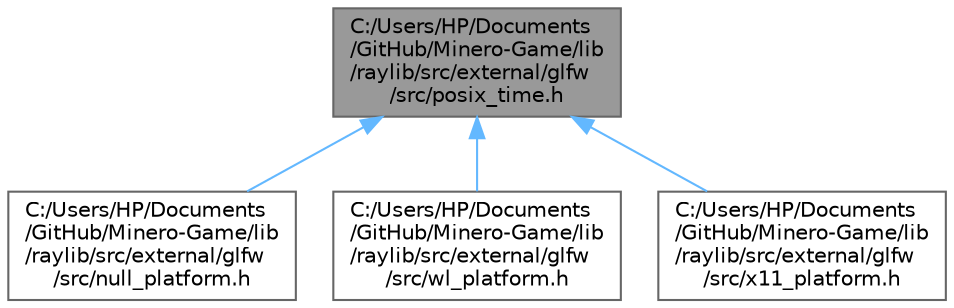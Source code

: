 digraph "C:/Users/HP/Documents/GitHub/Minero-Game/lib/raylib/src/external/glfw/src/posix_time.h"
{
 // LATEX_PDF_SIZE
  bgcolor="transparent";
  edge [fontname=Helvetica,fontsize=10,labelfontname=Helvetica,labelfontsize=10];
  node [fontname=Helvetica,fontsize=10,shape=box,height=0.2,width=0.4];
  Node1 [id="Node000001",label="C:/Users/HP/Documents\l/GitHub/Minero-Game/lib\l/raylib/src/external/glfw\l/src/posix_time.h",height=0.2,width=0.4,color="gray40", fillcolor="grey60", style="filled", fontcolor="black",tooltip=" "];
  Node1 -> Node2 [id="edge4_Node000001_Node000002",dir="back",color="steelblue1",style="solid",tooltip=" "];
  Node2 [id="Node000002",label="C:/Users/HP/Documents\l/GitHub/Minero-Game/lib\l/raylib/src/external/glfw\l/src/null_platform.h",height=0.2,width=0.4,color="grey40", fillcolor="white", style="filled",URL="$lib_2raylib_2src_2external_2glfw_2src_2null__platform_8h.html",tooltip=" "];
  Node1 -> Node3 [id="edge5_Node000001_Node000003",dir="back",color="steelblue1",style="solid",tooltip=" "];
  Node3 [id="Node000003",label="C:/Users/HP/Documents\l/GitHub/Minero-Game/lib\l/raylib/src/external/glfw\l/src/wl_platform.h",height=0.2,width=0.4,color="grey40", fillcolor="white", style="filled",URL="$lib_2raylib_2src_2external_2glfw_2src_2wl__platform_8h.html",tooltip=" "];
  Node1 -> Node4 [id="edge6_Node000001_Node000004",dir="back",color="steelblue1",style="solid",tooltip=" "];
  Node4 [id="Node000004",label="C:/Users/HP/Documents\l/GitHub/Minero-Game/lib\l/raylib/src/external/glfw\l/src/x11_platform.h",height=0.2,width=0.4,color="grey40", fillcolor="white", style="filled",URL="$lib_2raylib_2src_2external_2glfw_2src_2x11__platform_8h.html",tooltip=" "];
}
